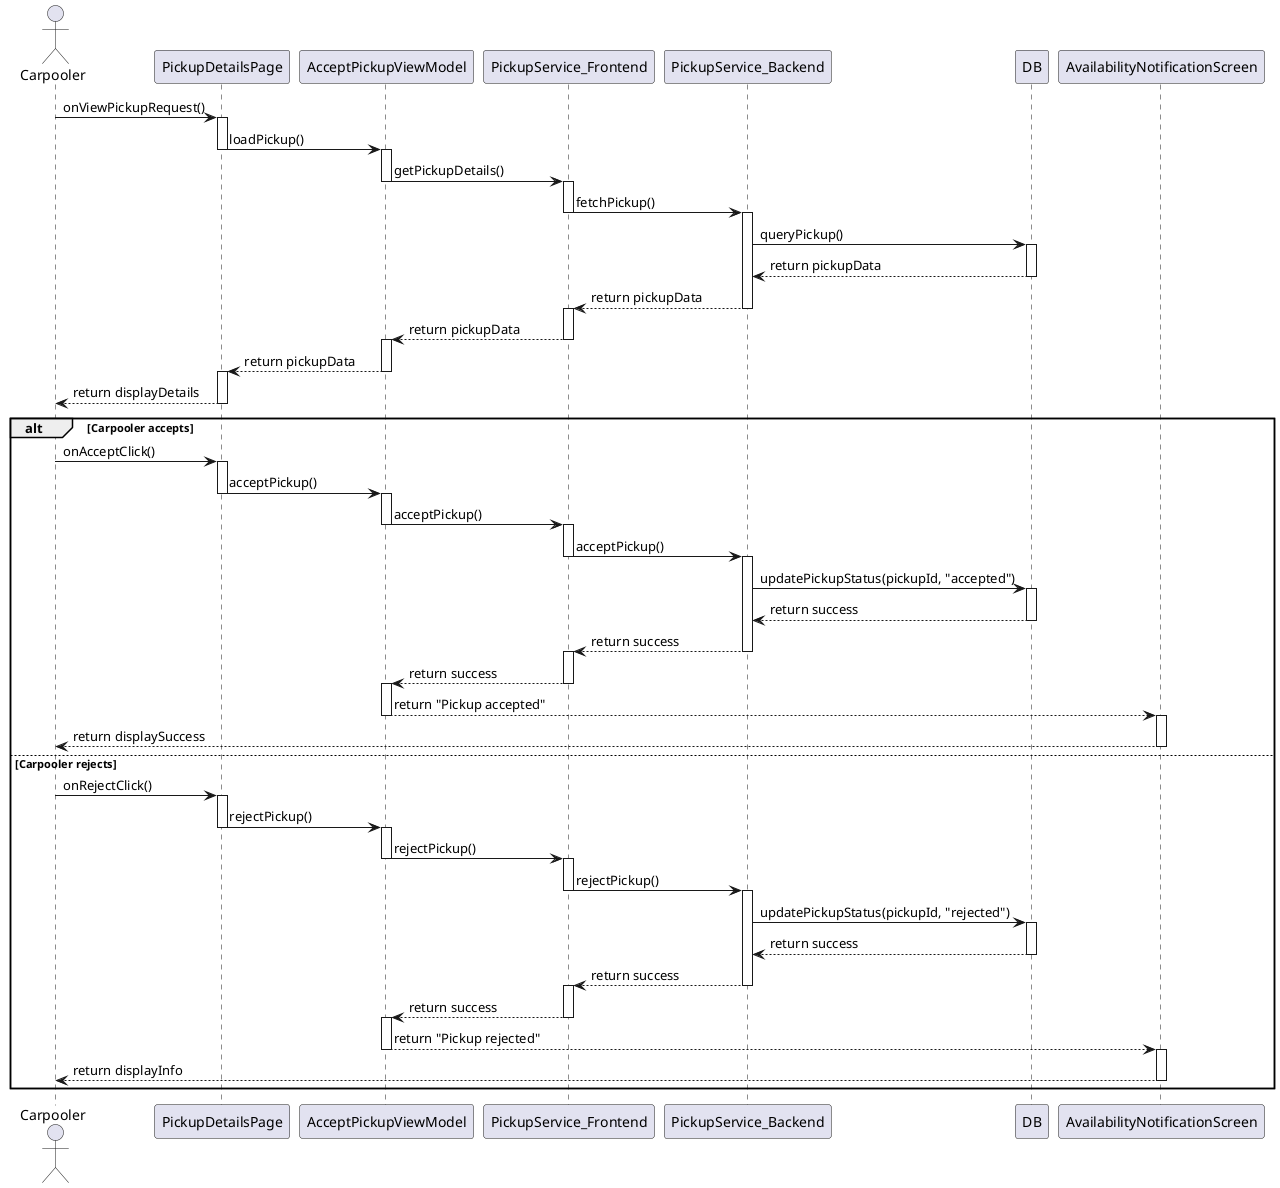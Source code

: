 @startuml
actor Carpooler

' Layers in horizontal order:
participant PickupDetailsPage
participant AcceptPickupViewModel
participant PickupService_Frontend
participant PickupService_Backend
participant DB
participant AvailabilityNotificationScreen

Carpooler -> PickupDetailsPage         : onViewPickupRequest()
activate PickupDetailsPage
PickupDetailsPage -> AcceptPickupViewModel : loadPickup()
deactivate PickupDetailsPage

activate AcceptPickupViewModel
AcceptPickupViewModel -> PickupService_Frontend : getPickupDetails()
deactivate AcceptPickupViewModel

activate PickupService_Frontend
PickupService_Frontend -> PickupService_Backend : fetchPickup()
deactivate PickupService_Frontend

activate PickupService_Backend
PickupService_Backend -> DB                  : queryPickup()
activate DB
DB --> PickupService_Backend                 : return pickupData
deactivate DB
PickupService_Backend --> PickupService_Frontend  : return pickupData
deactivate PickupService_Backend

activate PickupService_Frontend
PickupService_Frontend --> AcceptPickupViewModel  : return pickupData
deactivate PickupService_Frontend

activate AcceptPickupViewModel
AcceptPickupViewModel --> PickupDetailsPage        : return pickupData
deactivate AcceptPickupViewModel

activate PickupDetailsPage
PickupDetailsPage --> Carpooler                   : return displayDetails
deactivate PickupDetailsPage

alt Carpooler accepts
    Carpooler -> PickupDetailsPage             : onAcceptClick()
    activate PickupDetailsPage
    PickupDetailsPage -> AcceptPickupViewModel : acceptPickup()
    deactivate PickupDetailsPage

    activate AcceptPickupViewModel
    AcceptPickupViewModel -> PickupService_Frontend : acceptPickup()
    deactivate AcceptPickupViewModel

    activate PickupService_Frontend
    PickupService_Frontend -> PickupService_Backend  : acceptPickup()
    deactivate PickupService_Frontend

    activate PickupService_Backend
    PickupService_Backend -> DB                      : updatePickupStatus(pickupId, "accepted")
    activate DB
    DB --> PickupService_Backend                     : return success
    deactivate DB
    PickupService_Backend --> PickupService_Frontend  : return success
    deactivate PickupService_Backend

    activate PickupService_Frontend
    PickupService_Frontend --> AcceptPickupViewModel : return success
    deactivate PickupService_Frontend

    activate AcceptPickupViewModel
    AcceptPickupViewModel --> AvailabilityNotificationScreen : return "Pickup accepted"
    deactivate AcceptPickupViewModel

    activate AvailabilityNotificationScreen
    AvailabilityNotificationScreen --> Carpooler               : return displaySuccess
    deactivate AvailabilityNotificationScreen

else Carpooler rejects
    Carpooler -> PickupDetailsPage             : onRejectClick()
    activate PickupDetailsPage
    PickupDetailsPage -> AcceptPickupViewModel : rejectPickup()
    deactivate PickupDetailsPage

    activate AcceptPickupViewModel
    AcceptPickupViewModel -> PickupService_Frontend : rejectPickup()
    deactivate AcceptPickupViewModel

    activate PickupService_Frontend
    PickupService_Frontend -> PickupService_Backend  : rejectPickup()
    deactivate PickupService_Frontend

    activate PickupService_Backend
    PickupService_Backend -> DB                      : updatePickupStatus(pickupId, "rejected")
    activate DB
    DB --> PickupService_Backend                     : return success
    deactivate DB
    PickupService_Backend --> PickupService_Frontend  : return success
    deactivate PickupService_Backend

    activate PickupService_Frontend
    PickupService_Frontend --> AcceptPickupViewModel : return success
    deactivate PickupService_Frontend

    activate AcceptPickupViewModel
    AcceptPickupViewModel --> AvailabilityNotificationScreen : return "Pickup rejected"
    deactivate AcceptPickupViewModel

    activate AvailabilityNotificationScreen
    AvailabilityNotificationScreen --> Carpooler               : return displayInfo
    deactivate AvailabilityNotificationScreen
end

@enduml
